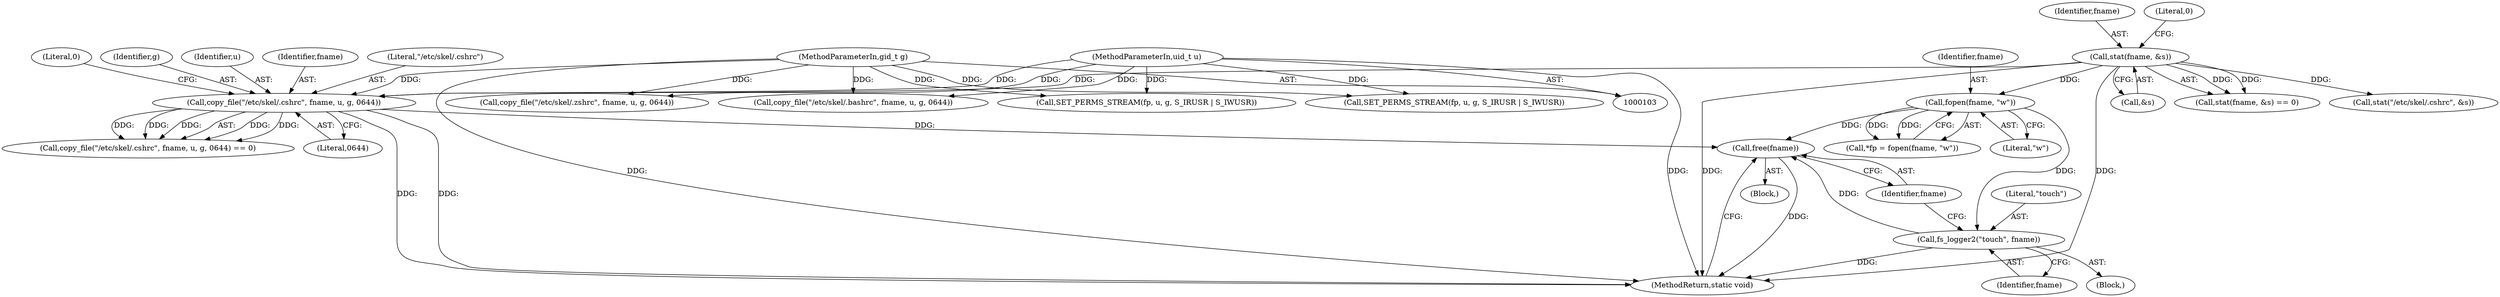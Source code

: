 digraph "0_firejail_b8a4ff9775318ca5e679183884a6a63f3da8f863_1@API" {
"1000276" [label="(Call,free(fname))"];
"1000273" [label="(Call,fs_logger2(\"touch\", fname))"];
"1000255" [label="(Call,fopen(fname, \"w\"))"];
"1000224" [label="(Call,stat(fname, &s))"];
"1000240" [label="(Call,copy_file(\"/etc/skel/.cshrc\", fname, u, g, 0644))"];
"1000105" [label="(MethodParameterIn,uid_t u)"];
"1000106" [label="(MethodParameterIn,gid_t g)"];
"1000226" [label="(Call,&s)"];
"1000274" [label="(Literal,\"touch\")"];
"1000277" [label="(Identifier,fname)"];
"1000244" [label="(Identifier,g)"];
"1000106" [label="(MethodParameterIn,gid_t g)"];
"1000243" [label="(Identifier,u)"];
"1000223" [label="(Call,stat(fname, &s) == 0)"];
"1000232" [label="(Call,stat(\"/etc/skel/.cshrc\", &s))"];
"1000242" [label="(Identifier,fname)"];
"1000264" [label="(Call,SET_PERMS_STREAM(fp, u, g, S_IRUSR | S_IWUSR))"];
"1000225" [label="(Identifier,fname)"];
"1000275" [label="(Identifier,fname)"];
"1000240" [label="(Call,copy_file(\"/etc/skel/.cshrc\", fname, u, g, 0644))"];
"1000253" [label="(Call,*fp = fopen(fname, \"w\"))"];
"1000256" [label="(Identifier,fname)"];
"1000255" [label="(Call,fopen(fname, \"w\"))"];
"1000276" [label="(Call,free(fname))"];
"1000260" [label="(Block,)"];
"1000322" [label="(MethodReturn,static void)"];
"1000257" [label="(Literal,\"w\")"];
"1000241" [label="(Literal,\"/etc/skel/.cshrc\")"];
"1000159" [label="(Call,copy_file(\"/etc/skel/.zshrc\", fname, u, g, 0644))"];
"1000246" [label="(Literal,0)"];
"1000224" [label="(Call,stat(fname, &s))"];
"1000239" [label="(Call,copy_file(\"/etc/skel/.cshrc\", fname, u, g, 0644) == 0)"];
"1000183" [label="(Call,SET_PERMS_STREAM(fp, u, g, S_IRUSR | S_IWUSR))"];
"1000310" [label="(Call,copy_file(\"/etc/skel/.bashrc\", fname, u, g, 0644))"];
"1000228" [label="(Literal,0)"];
"1000273" [label="(Call,fs_logger2(\"touch\", fname))"];
"1000245" [label="(Literal,0644)"];
"1000209" [label="(Block,)"];
"1000105" [label="(MethodParameterIn,uid_t u)"];
"1000276" -> "1000209"  [label="AST: "];
"1000276" -> "1000277"  [label="CFG: "];
"1000277" -> "1000276"  [label="AST: "];
"1000322" -> "1000276"  [label="CFG: "];
"1000276" -> "1000322"  [label="DDG: "];
"1000273" -> "1000276"  [label="DDG: "];
"1000240" -> "1000276"  [label="DDG: "];
"1000255" -> "1000276"  [label="DDG: "];
"1000273" -> "1000260"  [label="AST: "];
"1000273" -> "1000275"  [label="CFG: "];
"1000274" -> "1000273"  [label="AST: "];
"1000275" -> "1000273"  [label="AST: "];
"1000277" -> "1000273"  [label="CFG: "];
"1000273" -> "1000322"  [label="DDG: "];
"1000255" -> "1000273"  [label="DDG: "];
"1000255" -> "1000253"  [label="AST: "];
"1000255" -> "1000257"  [label="CFG: "];
"1000256" -> "1000255"  [label="AST: "];
"1000257" -> "1000255"  [label="AST: "];
"1000253" -> "1000255"  [label="CFG: "];
"1000255" -> "1000253"  [label="DDG: "];
"1000255" -> "1000253"  [label="DDG: "];
"1000224" -> "1000255"  [label="DDG: "];
"1000224" -> "1000223"  [label="AST: "];
"1000224" -> "1000226"  [label="CFG: "];
"1000225" -> "1000224"  [label="AST: "];
"1000226" -> "1000224"  [label="AST: "];
"1000228" -> "1000224"  [label="CFG: "];
"1000224" -> "1000322"  [label="DDG: "];
"1000224" -> "1000322"  [label="DDG: "];
"1000224" -> "1000223"  [label="DDG: "];
"1000224" -> "1000223"  [label="DDG: "];
"1000224" -> "1000232"  [label="DDG: "];
"1000224" -> "1000240"  [label="DDG: "];
"1000240" -> "1000239"  [label="AST: "];
"1000240" -> "1000245"  [label="CFG: "];
"1000241" -> "1000240"  [label="AST: "];
"1000242" -> "1000240"  [label="AST: "];
"1000243" -> "1000240"  [label="AST: "];
"1000244" -> "1000240"  [label="AST: "];
"1000245" -> "1000240"  [label="AST: "];
"1000246" -> "1000240"  [label="CFG: "];
"1000240" -> "1000322"  [label="DDG: "];
"1000240" -> "1000322"  [label="DDG: "];
"1000240" -> "1000239"  [label="DDG: "];
"1000240" -> "1000239"  [label="DDG: "];
"1000240" -> "1000239"  [label="DDG: "];
"1000240" -> "1000239"  [label="DDG: "];
"1000240" -> "1000239"  [label="DDG: "];
"1000105" -> "1000240"  [label="DDG: "];
"1000106" -> "1000240"  [label="DDG: "];
"1000105" -> "1000103"  [label="AST: "];
"1000105" -> "1000322"  [label="DDG: "];
"1000105" -> "1000159"  [label="DDG: "];
"1000105" -> "1000183"  [label="DDG: "];
"1000105" -> "1000264"  [label="DDG: "];
"1000105" -> "1000310"  [label="DDG: "];
"1000106" -> "1000103"  [label="AST: "];
"1000106" -> "1000322"  [label="DDG: "];
"1000106" -> "1000159"  [label="DDG: "];
"1000106" -> "1000183"  [label="DDG: "];
"1000106" -> "1000264"  [label="DDG: "];
"1000106" -> "1000310"  [label="DDG: "];
}

